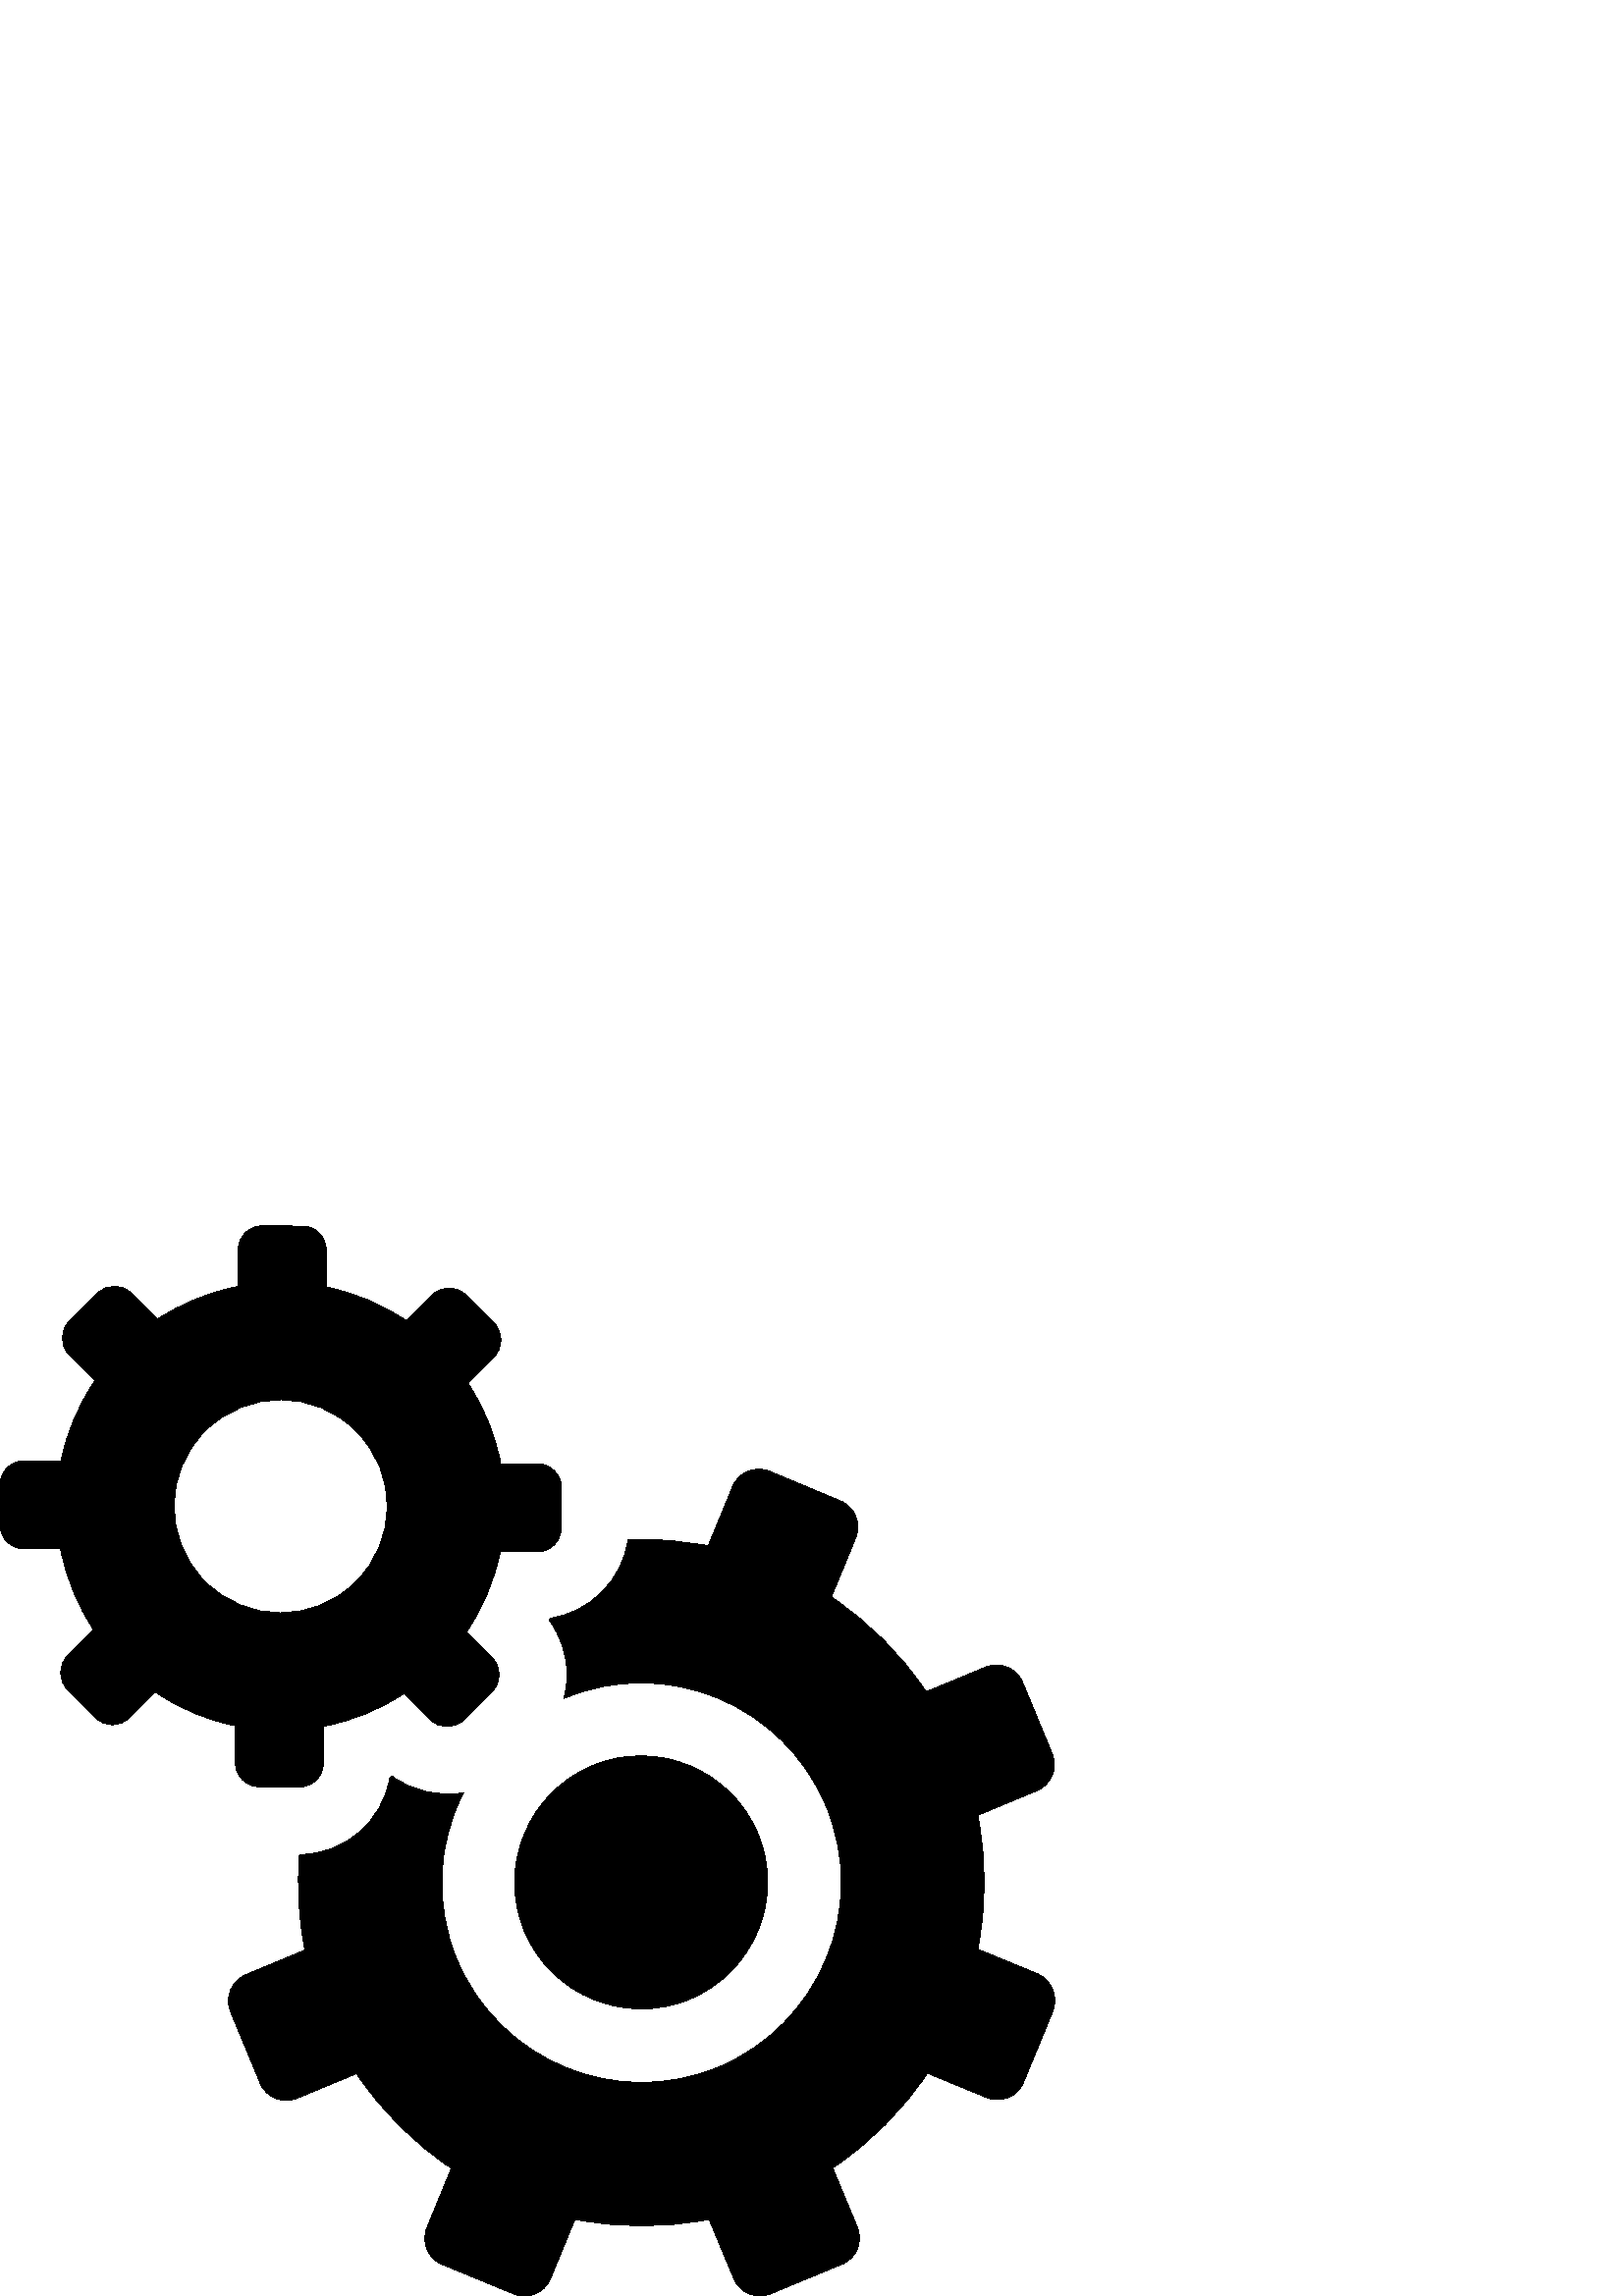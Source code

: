 %!PS-Adobe-3.0 EPSF-3.0
%%Pages: 1
%%DocumentData: Clean7Bit
%%LanguageLevel: 2
%%BoundingBox: 0 -1 387 393
%%EndComments
%%BeginProlog
save
50 dict begin
/q { gsave } bind def
/Q { grestore } bind def
/cm { 6 array astore concat } bind def
/w { setlinewidth } bind def
/J { setlinecap } bind def
/j { setlinejoin } bind def
/M { setmiterlimit } bind def
/d { setdash } bind def
/m { moveto } bind def
/l { lineto } bind def
/c { curveto } bind def
/h { closepath } bind def
/re { exch dup neg 3 1 roll 5 3 roll moveto 0 rlineto
      0 exch rlineto 0 rlineto closepath } bind def
/S { stroke } bind def
/f { fill } bind def
/f* { eofill } bind def
/n { newpath } bind def
/W { clip } bind def
/W* { eoclip } bind def
/BT { } bind def
/ET { } bind def
/pdfmark where { pop globaldict /?pdfmark /exec load put }
    { globaldict begin /?pdfmark /pop load def /pdfmark
    /cleartomark load def end } ifelse
/BDC { mark 3 1 roll /BDC pdfmark } bind def
/EMC { mark /EMC pdfmark } bind def
/cairo_store_point { /cairo_point_y exch def /cairo_point_x exch def } def
/Tj { show currentpoint cairo_store_point } bind def
/TJ {
  {
    dup
    type /stringtype eq
    { show } { -0.001 mul 0 cairo_font_matrix dtransform rmoveto } ifelse
  } forall
  currentpoint cairo_store_point
} bind def
/cairo_selectfont { cairo_font_matrix aload pop pop pop 0 0 6 array astore
    cairo_font exch selectfont cairo_point_x cairo_point_y moveto } bind def
/Tf { pop /cairo_font exch def /cairo_font_matrix where
      { pop cairo_selectfont } if } bind def
/Td { matrix translate cairo_font_matrix matrix concatmatrix dup
      /cairo_font_matrix exch def dup 4 get exch 5 get cairo_store_point
      /cairo_font where { pop cairo_selectfont } if } bind def
/Tm { 2 copy 8 2 roll 6 array astore /cairo_font_matrix exch def
      cairo_store_point /cairo_font where { pop cairo_selectfont } if } bind def
/g { setgray } bind def
/rg { setrgbcolor } bind def
/d1 { setcachedevice } bind def
%%EndProlog
%%BeginSetup
%%EndSetup
%%Page: 1 1
%%BeginPageSetup
%%PageBoundingBox: 0 -1 387 393
%%EndPageSetup
q 0 -1 387 394 rectclip q
0 g
192.238 133.901 m 182.398 157.498 193.68 184.697 217.281 194.537 c 240.879
 204.381 268.078 193.1 277.922 169.498 c 287.762 145.901 276.48 118.697 
252.879 108.858 c 229.281 99.018 202.078 110.299 192.238 133.901 c h
380.238 118.221 m 358.48 127.178 l 361.68 143.1 361.762 159.818 358.48 
176.299 c 380.16 185.338 l 385.441 187.498 388 193.58 385.762 198.94 c 374.961
 225.018 l 372.801 230.299 366.719 232.858 361.359 230.619 c 339.602 221.58
 l 330.238 235.58 318.32 247.338 304.801 256.299 c 313.762 278.061 l 315.922
 283.338 313.441 289.42 308.16 291.58 c 282.16 302.459 l 276.879 304.619
 270.801 302.139 268.641 296.858 c 259.68 275.1 l 250.078 277.018 240.16
 277.818 230.238 277.42 c 228.238 262.537 216.559 250.779 201.84 248.619
 c 201.68 248.299 201.602 248.061 201.441 247.74 c 205.602 242.061 207.922
 235.178 207.922 227.901 c 207.922 224.858 207.52 221.979 206.719 219.1 
c 206.879 219.178 206.961 219.26 207.121 219.26 c 244.398 234.779 287.359
 217.018 302.879 179.658 c 318.398 142.381 300.641 99.42 263.281 83.901 
c 226 68.381 183.039 86.139 167.52 123.498 c 159.039 144.061 160.559 166.221
 169.922 184.619 c 160.961 183.018 151.441 184.94 143.84 190.619 c 143.52
 190.459 143.281 190.381 142.961 190.299 c 140.48 174.221 126.559 161.901
 109.84 161.901 c 108.879 150.381 109.441 138.619 111.84 126.858 c 90.16
 117.818 l 84.879 115.658 82.32 109.58 84.559 104.221 c 95.359 78.139 l 
97.52 72.858 103.602 70.299 108.961 72.537 c 130.719 81.58 l 140.078 67.58
 152 55.818 165.52 46.858 c 156.559 25.1 l 154.398 19.818 156.879 13.74 
162.16 11.58 c 188.32 0.779 l 193.602 -1.381 199.68 1.1 201.84 6.381 c 210.801
 28.139 l 226.719 24.94 243.441 24.858 260 28.139 c 269.039 6.459 l 271.199
 1.178 277.281 -1.381 282.641 0.858 c 308.719 11.658 l 314 13.818 316.559
 19.901 314.32 25.26 c 305.281 46.94 l 319.281 56.299 331.039 68.221 340
 81.74 c 361.762 72.779 l 367.039 70.619 373.121 73.1 375.281 78.381 c 386.078
 104.537 l 388.078 109.979 385.52 115.979 380.238 118.221 c h
22.238 273.979 m 8.719 274.061 l 3.922 274.061 0 277.979 0 282.858 c 0.078
 297.58 l 0.078 302.381 4 306.299 8.879 306.299 c 22.398 306.221 l 24.48
 316.619 28.641 326.619 34.801 335.658 c 25.359 345.178 l 22 348.619 22 
354.139 25.441 357.498 c 35.84 367.818 l 39.281 371.178 44.801 371.178 48.16
 367.74 c 57.68 358.139 l 66.801 364.221 76.879 368.221 87.281 370.221 c
 87.359 383.74 l 87.359 388.537 91.281 392.459 96.16 392.459 c 110.879 392.381
 l 115.68 392.381 119.602 388.459 119.602 383.58 c 119.52 370.061 l 129.922
 367.979 139.922 363.818 148.961 357.658 c 158.559 367.178 l 162 370.537
 167.52 370.537 170.879 367.1 c 181.199 356.697 l 184.559 353.26 184.559
 347.74 181.121 344.381 c 171.52 334.858 l 177.602 325.74 181.602 315.658
 183.602 305.26 c 197.121 305.178 l 201.922 305.178 205.84 301.26 205.84
 296.381 c 205.762 281.658 l 205.762 276.858 201.84 272.94 196.961 272.94
 c 183.441 273.018 l 181.359 262.619 177.199 252.619 171.039 243.58 c 180.559
 233.979 l 183.922 230.537 183.922 225.018 180.48 221.658 c 170.078 211.338
 l 166.641 207.979 161.121 207.979 157.762 211.42 c 148.238 221.018 l 139.121
 214.94 129.039 210.94 118.641 208.94 c 118.559 195.42 l 118.559 190.619
 114.641 186.697 109.762 186.697 c 95.039 186.779 l 90.238 186.779 86.32
 190.697 86.32 195.58 c 86.398 209.1 l 76 211.178 66 215.338 56.961 221.498
 c 47.359 211.979 l 43.922 208.619 38.398 208.619 35.039 212.061 c 24.719
 222.459 l 21.359 225.901 21.359 231.42 24.801 234.779 c 34.398 244.299 
l 28.238 253.498 24.238 263.58 22.238 273.979 c h
75.121 262.139 m 90.32 246.779 115.039 246.619 130.398 261.818 c 145.762
 277.018 145.922 301.74 130.719 317.1 c 115.52 332.459 90.801 332.619 75.441
 317.42 c 60 302.221 59.922 277.498 75.121 262.139 c h
75.121 262.139 m f
Q Q
showpage
%%Trailer
end restore
%%EOF
